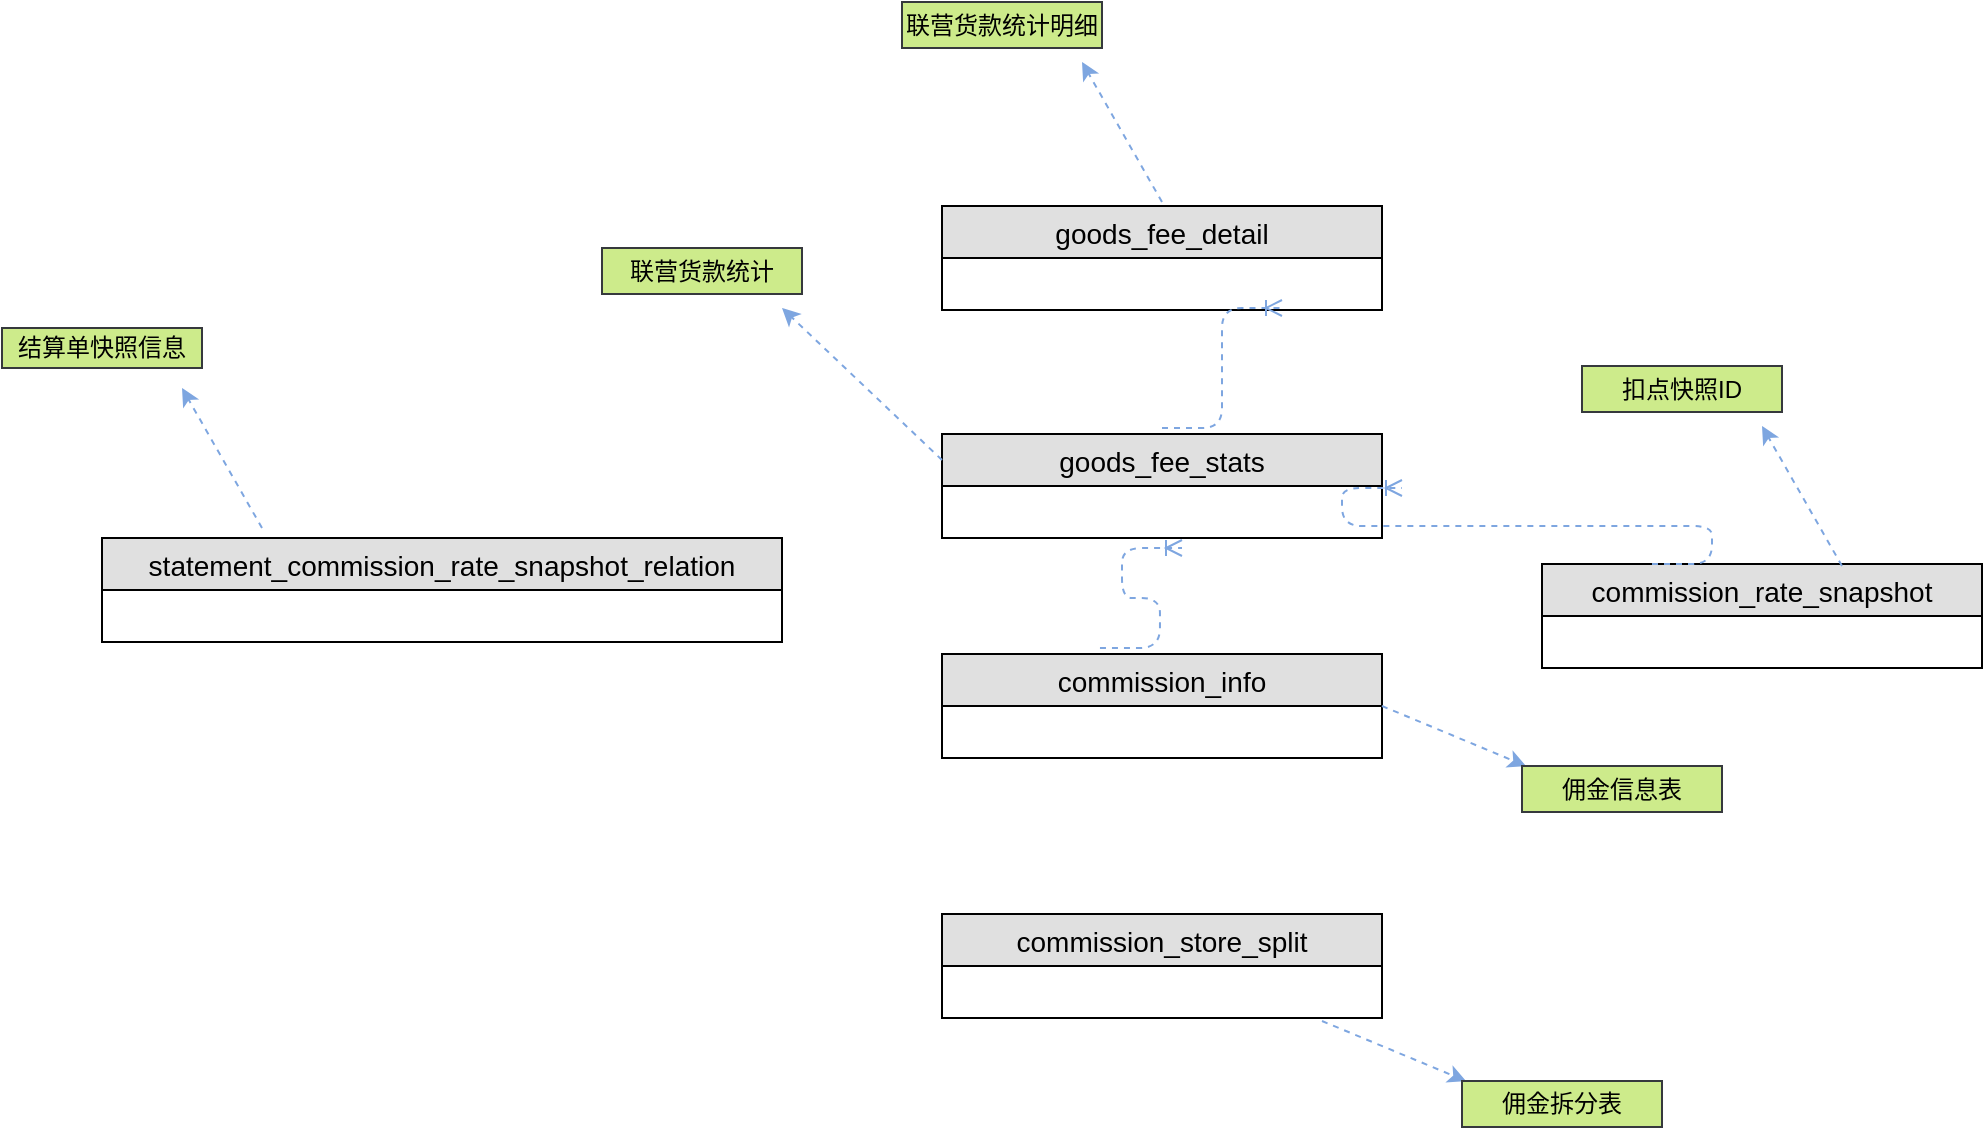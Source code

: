 <mxfile version="10.6.1" type="github"><diagram id="zX7MS5CGUTlDMWC2w4LW" name="Page-1"><mxGraphModel dx="1985" dy="785" grid="1" gridSize="10" guides="1" tooltips="1" connect="1" arrows="1" fold="1" page="1" pageScale="1" pageWidth="827" pageHeight="1169" math="0" shadow="0"><root><mxCell id="0"/><mxCell id="1" parent="0"/><mxCell id="mOdn9Hfob4dL6jHU9Kf7-1" value="statement_commission_rate_snapshot_relation" style="swimlane;fontStyle=0;childLayout=stackLayout;horizontal=1;startSize=26;fillColor=#e0e0e0;horizontalStack=0;resizeParent=1;resizeParentMax=0;resizeLast=0;collapsible=1;marginBottom=0;swimlaneFillColor=#ffffff;align=center;fontSize=14;" vertex="1" parent="1"><mxGeometry x="-130" y="305" width="340" height="52" as="geometry"/></mxCell><mxCell id="mOdn9Hfob4dL6jHU9Kf7-5" value="commission_info" style="swimlane;fontStyle=0;childLayout=stackLayout;horizontal=1;startSize=26;fillColor=#e0e0e0;horizontalStack=0;resizeParent=1;resizeParentMax=0;resizeLast=0;collapsible=1;marginBottom=0;swimlaneFillColor=#ffffff;align=center;fontSize=14;" vertex="1" parent="1"><mxGeometry x="290" y="363" width="220" height="52" as="geometry"/></mxCell><mxCell id="mOdn9Hfob4dL6jHU9Kf7-6" value="goods_fee_stats" style="swimlane;fontStyle=0;childLayout=stackLayout;horizontal=1;startSize=26;fillColor=#e0e0e0;horizontalStack=0;resizeParent=1;resizeParentMax=0;resizeLast=0;collapsible=1;marginBottom=0;swimlaneFillColor=#ffffff;align=center;fontSize=14;" vertex="1" parent="1"><mxGeometry x="290" y="253" width="220" height="52" as="geometry"/></mxCell><mxCell id="mOdn9Hfob4dL6jHU9Kf7-26" value="" style="edgeStyle=entityRelationEdgeStyle;fontSize=12;html=1;endArrow=ERoneToMany;dashed=1;strokeColor=#7EA6E0;exitX=0.359;exitY=-0.058;exitDx=0;exitDy=0;exitPerimeter=0;" edge="1" parent="mOdn9Hfob4dL6jHU9Kf7-6" source="mOdn9Hfob4dL6jHU9Kf7-5"><mxGeometry width="100" height="100" relative="1" as="geometry"><mxPoint x="50" y="137" as="sourcePoint"/><mxPoint x="120" y="57" as="targetPoint"/></mxGeometry></mxCell><mxCell id="mOdn9Hfob4dL6jHU9Kf7-7" value="goods_fee_detail" style="swimlane;fontStyle=0;childLayout=stackLayout;horizontal=1;startSize=26;fillColor=#e0e0e0;horizontalStack=0;resizeParent=1;resizeParentMax=0;resizeLast=0;collapsible=1;marginBottom=0;swimlaneFillColor=#ffffff;align=center;fontSize=14;" vertex="1" parent="1"><mxGeometry x="290" y="139" width="220" height="52" as="geometry"/></mxCell><mxCell id="mOdn9Hfob4dL6jHU9Kf7-27" value="" style="edgeStyle=entityRelationEdgeStyle;fontSize=12;html=1;endArrow=ERoneToMany;dashed=1;strokeColor=#7EA6E0;" edge="1" parent="mOdn9Hfob4dL6jHU9Kf7-7"><mxGeometry width="100" height="100" relative="1" as="geometry"><mxPoint x="110" y="111" as="sourcePoint"/><mxPoint x="170" y="51" as="targetPoint"/></mxGeometry></mxCell><mxCell id="mOdn9Hfob4dL6jHU9Kf7-8" value="commission_rate_snapshot" style="swimlane;fontStyle=0;childLayout=stackLayout;horizontal=1;startSize=26;fillColor=#e0e0e0;horizontalStack=0;resizeParent=1;resizeParentMax=0;resizeLast=0;collapsible=1;marginBottom=0;swimlaneFillColor=#ffffff;align=center;fontSize=14;" vertex="1" parent="1"><mxGeometry x="590" y="318" width="220" height="52" as="geometry"/></mxCell><mxCell id="mOdn9Hfob4dL6jHU9Kf7-9" value="commission_store_split" style="swimlane;fontStyle=0;childLayout=stackLayout;horizontal=1;startSize=26;fillColor=#e0e0e0;horizontalStack=0;resizeParent=1;resizeParentMax=0;resizeLast=0;collapsible=1;marginBottom=0;swimlaneFillColor=#ffffff;align=center;fontSize=14;" vertex="1" parent="1"><mxGeometry x="290" y="493" width="220" height="52" as="geometry"/></mxCell><mxCell id="mOdn9Hfob4dL6jHU9Kf7-14" value="" style="endArrow=classic;html=1;dashed=1;strokeColor=#7EA6E0;" edge="1" parent="1"><mxGeometry width="50" height="50" relative="1" as="geometry"><mxPoint x="-50" y="300" as="sourcePoint"/><mxPoint x="-90" y="230" as="targetPoint"/></mxGeometry></mxCell><mxCell id="mOdn9Hfob4dL6jHU9Kf7-15" value="结算单快照信息" style="text;html=1;strokeColor=#36393d;fillColor=#cdeb8b;align=center;verticalAlign=middle;whiteSpace=wrap;rounded=0;" vertex="1" parent="1"><mxGeometry x="-180" y="200" width="100" height="20" as="geometry"/></mxCell><mxCell id="mOdn9Hfob4dL6jHU9Kf7-16" value="" style="endArrow=classic;html=1;dashed=1;strokeColor=#7EA6E0;" edge="1" parent="1"><mxGeometry width="50" height="50" relative="1" as="geometry"><mxPoint x="400" y="137" as="sourcePoint"/><mxPoint x="360" y="67" as="targetPoint"/></mxGeometry></mxCell><mxCell id="mOdn9Hfob4dL6jHU9Kf7-17" value="联营货款统计明细" style="text;html=1;strokeColor=#36393d;fillColor=#cdeb8b;align=center;verticalAlign=middle;whiteSpace=wrap;rounded=0;" vertex="1" parent="1"><mxGeometry x="270" y="37" width="100" height="23" as="geometry"/></mxCell><mxCell id="mOdn9Hfob4dL6jHU9Kf7-18" value="" style="endArrow=classic;html=1;dashed=1;strokeColor=#7EA6E0;exitX=0;exitY=0.25;exitDx=0;exitDy=0;" edge="1" parent="1" source="mOdn9Hfob4dL6jHU9Kf7-6"><mxGeometry width="50" height="50" relative="1" as="geometry"><mxPoint x="250" y="260" as="sourcePoint"/><mxPoint x="210" y="190" as="targetPoint"/></mxGeometry></mxCell><mxCell id="mOdn9Hfob4dL6jHU9Kf7-19" value="联营货款统计" style="text;html=1;strokeColor=#36393d;fillColor=#cdeb8b;align=center;verticalAlign=middle;whiteSpace=wrap;rounded=0;" vertex="1" parent="1"><mxGeometry x="120" y="160" width="100" height="23" as="geometry"/></mxCell><mxCell id="mOdn9Hfob4dL6jHU9Kf7-20" value="" style="endArrow=classic;html=1;dashed=1;strokeColor=#7EA6E0;" edge="1" parent="1"><mxGeometry width="50" height="50" relative="1" as="geometry"><mxPoint x="740" y="319" as="sourcePoint"/><mxPoint x="700" y="249" as="targetPoint"/></mxGeometry></mxCell><mxCell id="mOdn9Hfob4dL6jHU9Kf7-21" value="扣点快照ID" style="text;html=1;strokeColor=#36393d;fillColor=#cdeb8b;align=center;verticalAlign=middle;whiteSpace=wrap;rounded=0;" vertex="1" parent="1"><mxGeometry x="610" y="219" width="100" height="23" as="geometry"/></mxCell><mxCell id="mOdn9Hfob4dL6jHU9Kf7-22" value="" style="endArrow=classic;html=1;dashed=1;strokeColor=#7EA6E0;exitX=1;exitY=0.5;exitDx=0;exitDy=0;entryX=0.02;entryY=0;entryDx=0;entryDy=0;entryPerimeter=0;" edge="1" parent="1" source="mOdn9Hfob4dL6jHU9Kf7-5" target="mOdn9Hfob4dL6jHU9Kf7-23"><mxGeometry width="50" height="50" relative="1" as="geometry"><mxPoint x="710" y="519" as="sourcePoint"/><mxPoint x="670" y="449" as="targetPoint"/></mxGeometry></mxCell><mxCell id="mOdn9Hfob4dL6jHU9Kf7-23" value="佣金信息表" style="text;html=1;strokeColor=#36393d;fillColor=#cdeb8b;align=center;verticalAlign=middle;whiteSpace=wrap;rounded=0;" vertex="1" parent="1"><mxGeometry x="580" y="419" width="100" height="23" as="geometry"/></mxCell><mxCell id="mOdn9Hfob4dL6jHU9Kf7-24" value="" style="endArrow=classic;html=1;dashed=1;strokeColor=#7EA6E0;exitX=1;exitY=0.5;exitDx=0;exitDy=0;entryX=0.02;entryY=0;entryDx=0;entryDy=0;entryPerimeter=0;" edge="1" parent="1" target="mOdn9Hfob4dL6jHU9Kf7-25"><mxGeometry width="50" height="50" relative="1" as="geometry"><mxPoint x="480" y="546.5" as="sourcePoint"/><mxPoint x="640" y="606.5" as="targetPoint"/></mxGeometry></mxCell><mxCell id="mOdn9Hfob4dL6jHU9Kf7-25" value="佣金拆分表" style="text;html=1;strokeColor=#36393d;fillColor=#cdeb8b;align=center;verticalAlign=middle;whiteSpace=wrap;rounded=0;" vertex="1" parent="1"><mxGeometry x="550" y="576.5" width="100" height="23" as="geometry"/></mxCell><mxCell id="mOdn9Hfob4dL6jHU9Kf7-28" value="" style="edgeStyle=entityRelationEdgeStyle;fontSize=12;html=1;endArrow=ERoneToMany;dashed=1;strokeColor=#7EA6E0;exitX=0.25;exitY=0;exitDx=0;exitDy=0;" edge="1" parent="1" source="mOdn9Hfob4dL6jHU9Kf7-8"><mxGeometry width="100" height="100" relative="1" as="geometry"><mxPoint x="510" y="390" as="sourcePoint"/><mxPoint x="520" y="280" as="targetPoint"/></mxGeometry></mxCell></root></mxGraphModel></diagram></mxfile>